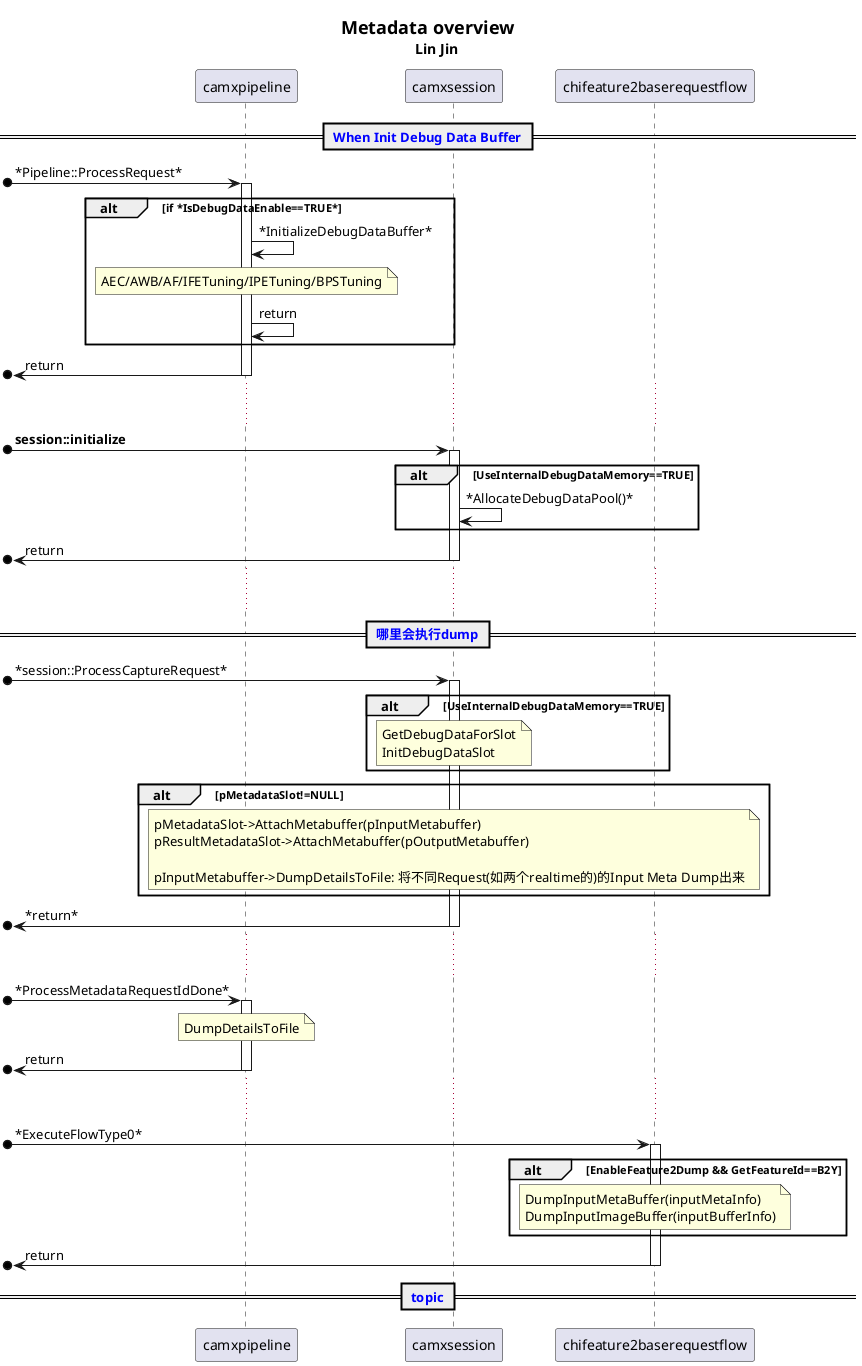 /'派生，继承：<|--'/
/'组合：*-- ， 将会管理对象的生命周期'/
/'聚合：o--, 特指不管理对象的生命周期，但存在关联'/
/'
title <size:18>camx awb overview</size>\n     Lin Jin

collections ThreadUsers

<color:red><size:16>****</size></color>

<color:blue><size:15></size></color>

package <color:blue><size:15>**AWBDecisionAggregator** {
}

== <color:blue> CAWBMain::Configure </color>==

participant XXX

box "Factory"
participant camxcawbfactory as awb_factory
end box



<color:red>TODO: this need check further</color>


Useful color:
1. Red
Red Crimson DeepPink LightPink Salmon HotPink

2. Blue
MediumBlue Blue DodgerBlue DeepSkyBlue Cyan LightSkyBlue SlateBlue SkyBlue

3. Green
Chartreuse Green GreenYellow LawnGreen Lime LightGreen SpingGreen

4. Yellow
Yellow Gold LightGoldenRodYellow Orange LemonChiffon

5. Violet
DarkMagenta BlueViolet DardViolet Magenta Fuchsia Purple

6. 
'/

@startuml
title <size:18>Metadata overview</size>\n     Lin Jin
participant camxpipeline
participant camxsession
participant chifeature2baserequestflow

== <color:blue> When Init Debug Data Buffer </color>==
[o->camxpipeline: *Pipeline::ProcessRequest*
activate camxpipeline
    alt if *IsDebugDataEnable==TRUE*
        camxpipeline->camxpipeline: *InitializeDebugDataBuffer*
        note over camxpipeline: AEC/AWB/AF/IFETuning/IPETuning/BPSTuning
        camxpipeline->camxpipeline: return
    end

[o<-camxpipeline: return
deactivate camxpipeline
... ...

[o->camxsession: **session::initialize**
activate camxsession
    alt UseInternalDebugDataMemory==TRUE
        camxsession->camxsession: *AllocateDebugDataPool()*
    end
[o<-camxsession: return
deactivate camxsession

... ...
== <color:blue> 哪里会执行dump </color>==
[o->camxsession: *session::ProcessCaptureRequest*
activate camxsession
    alt UseInternalDebugDataMemory==TRUE
        note over camxsession
        GetDebugDataForSlot
        InitDebugDataSlot
        end note
    end

    alt pMetadataSlot!=NULL
        note over camxsession
        pMetadataSlot->AttachMetabuffer(pInputMetabuffer)
        pResultMetadataSlot->AttachMetabuffer(pOutputMetabuffer)

        pInputMetabuffer->DumpDetailsToFile: 将不同Request(如两个realtime的)的Input Meta Dump出来
        end note
    end

[o<-camxsession: *return*
deactivate camxsession
... ...
[o->camxpipeline: *ProcessMetadataRequestIdDone*
activate camxpipeline
    note over camxpipeline
        DumpDetailsToFile
    end note
[o<-camxpipeline: return
deactivate camxpipeline

... ...
[o->chifeature2baserequestflow: *ExecuteFlowType0*
activate chifeature2baserequestflow
    alt EnableFeature2Dump && GetFeatureId==B2Y
        note over chifeature2baserequestflow
            DumpInputMetaBuffer(inputMetaInfo)
            DumpInputImageBuffer(inputBufferInfo)
        end note
    end
[o<-chifeature2baserequestflow: return
deactivate chifeature2baserequestflow
== <color:blue> topic </color>==

@enduml
